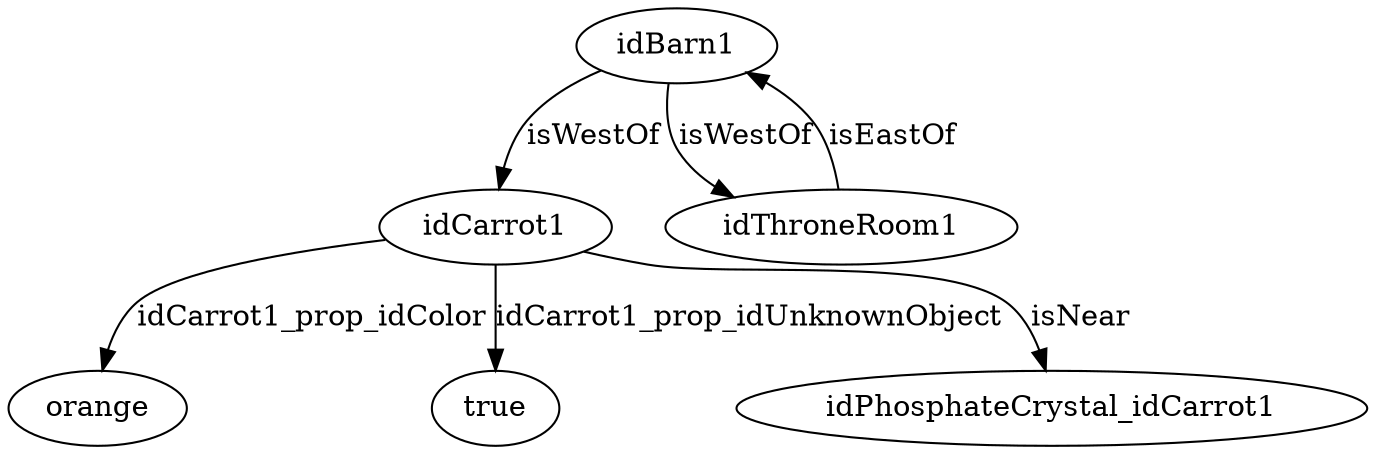 strict digraph  {
idBarn1 [node_type=entity_node, root=root];
idCarrot1;
orange;
true;
idThroneRoom1;
idPhosphateCrystal_idCarrot1;
idBarn1 -> idCarrot1  [edge_type=relationship, label=isWestOf];
idBarn1 -> idThroneRoom1  [edge_type=relationship, label=isWestOf];
idCarrot1 -> orange  [edge_type=property, label=idCarrot1_prop_idColor];
idCarrot1 -> true  [edge_type=property, label=idCarrot1_prop_idUnknownObject];
idCarrot1 -> idPhosphateCrystal_idCarrot1  [edge_type=relationship, label=isNear];
idThroneRoom1 -> idBarn1  [edge_type=relationship, label=isEastOf];
}
